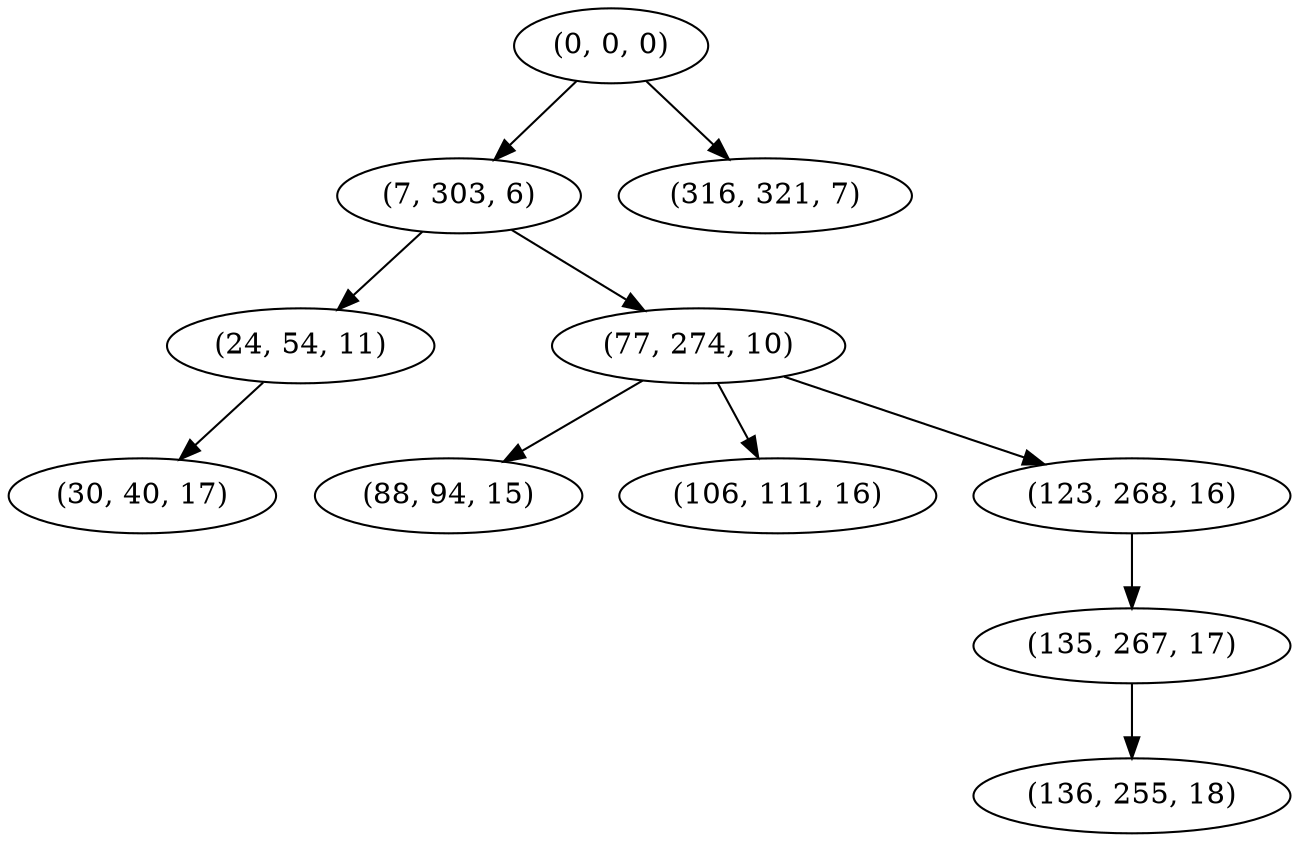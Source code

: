 digraph tree {
    "(0, 0, 0)";
    "(7, 303, 6)";
    "(24, 54, 11)";
    "(30, 40, 17)";
    "(77, 274, 10)";
    "(88, 94, 15)";
    "(106, 111, 16)";
    "(123, 268, 16)";
    "(135, 267, 17)";
    "(136, 255, 18)";
    "(316, 321, 7)";
    "(0, 0, 0)" -> "(7, 303, 6)";
    "(0, 0, 0)" -> "(316, 321, 7)";
    "(7, 303, 6)" -> "(24, 54, 11)";
    "(7, 303, 6)" -> "(77, 274, 10)";
    "(24, 54, 11)" -> "(30, 40, 17)";
    "(77, 274, 10)" -> "(88, 94, 15)";
    "(77, 274, 10)" -> "(106, 111, 16)";
    "(77, 274, 10)" -> "(123, 268, 16)";
    "(123, 268, 16)" -> "(135, 267, 17)";
    "(135, 267, 17)" -> "(136, 255, 18)";
}
